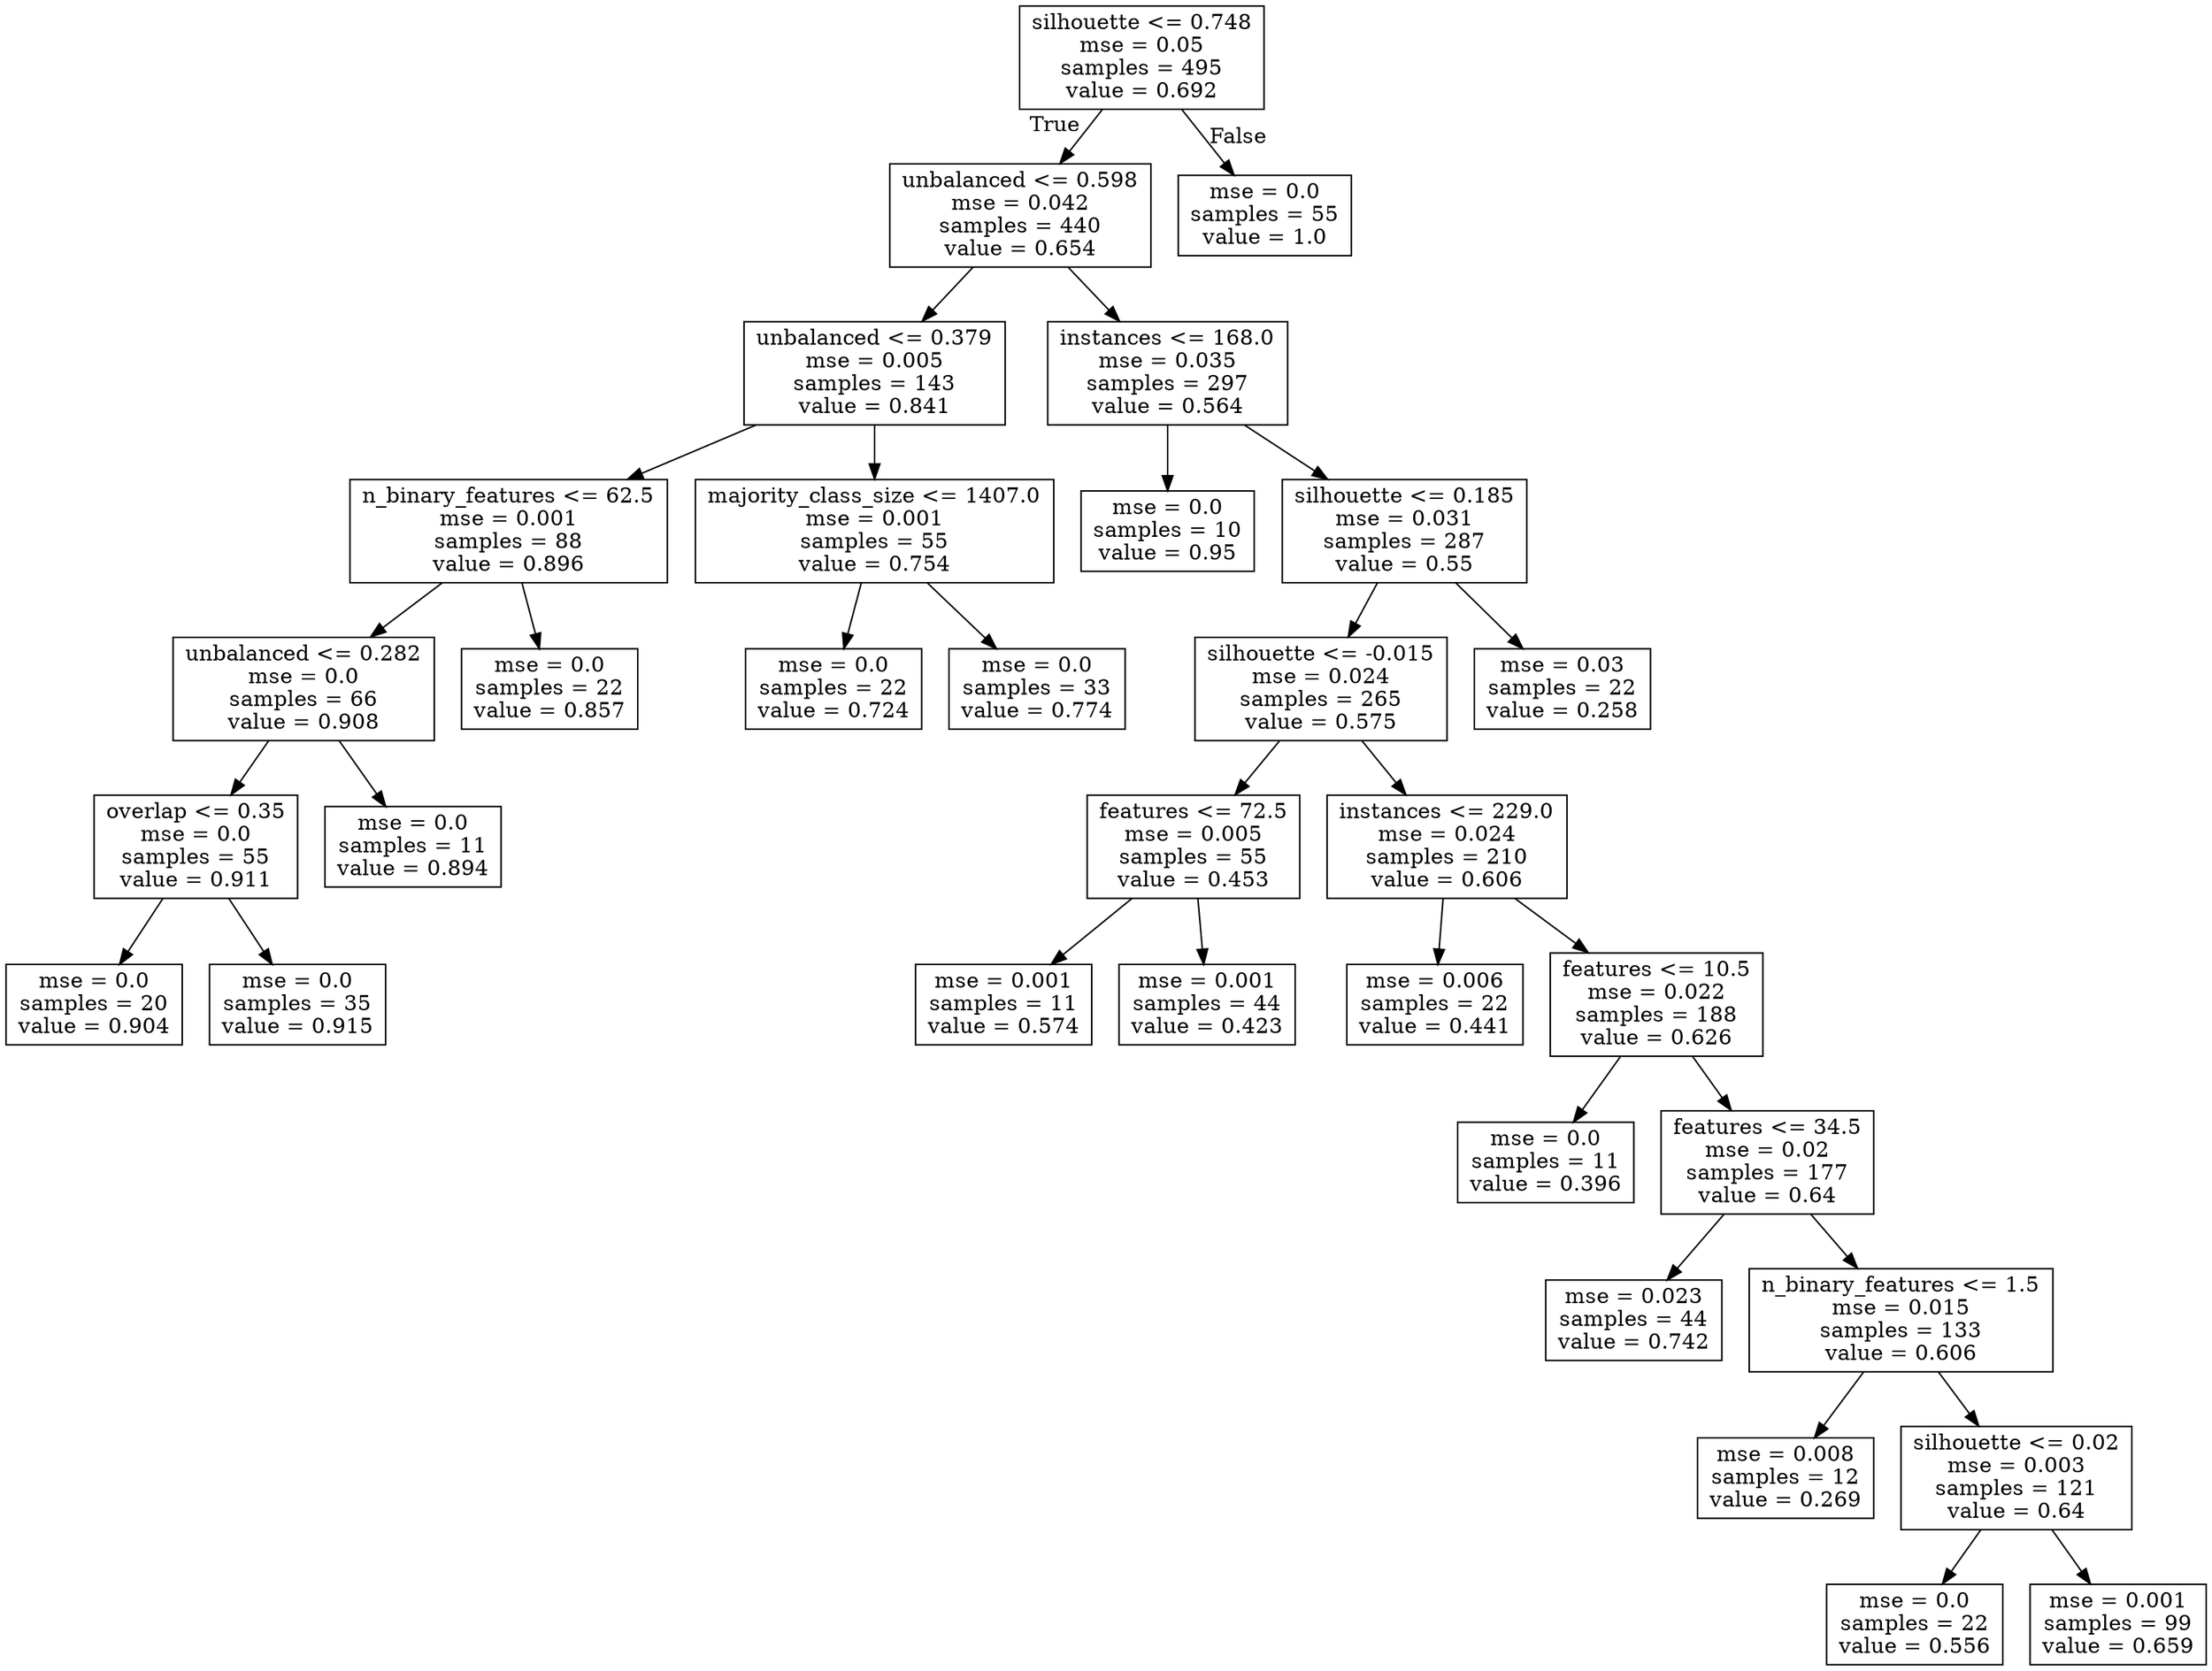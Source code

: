 digraph Tree {
node [shape=box] ;
0 [label="silhouette <= 0.748\nmse = 0.05\nsamples = 495\nvalue = 0.692"] ;
1 [label="unbalanced <= 0.598\nmse = 0.042\nsamples = 440\nvalue = 0.654"] ;
0 -> 1 [labeldistance=2.5, labelangle=45, headlabel="True"] ;
2 [label="unbalanced <= 0.379\nmse = 0.005\nsamples = 143\nvalue = 0.841"] ;
1 -> 2 ;
3 [label="n_binary_features <= 62.5\nmse = 0.001\nsamples = 88\nvalue = 0.896"] ;
2 -> 3 ;
4 [label="unbalanced <= 0.282\nmse = 0.0\nsamples = 66\nvalue = 0.908"] ;
3 -> 4 ;
5 [label="overlap <= 0.35\nmse = 0.0\nsamples = 55\nvalue = 0.911"] ;
4 -> 5 ;
6 [label="mse = 0.0\nsamples = 20\nvalue = 0.904"] ;
5 -> 6 ;
7 [label="mse = 0.0\nsamples = 35\nvalue = 0.915"] ;
5 -> 7 ;
8 [label="mse = 0.0\nsamples = 11\nvalue = 0.894"] ;
4 -> 8 ;
9 [label="mse = 0.0\nsamples = 22\nvalue = 0.857"] ;
3 -> 9 ;
10 [label="majority_class_size <= 1407.0\nmse = 0.001\nsamples = 55\nvalue = 0.754"] ;
2 -> 10 ;
11 [label="mse = 0.0\nsamples = 22\nvalue = 0.724"] ;
10 -> 11 ;
12 [label="mse = 0.0\nsamples = 33\nvalue = 0.774"] ;
10 -> 12 ;
13 [label="instances <= 168.0\nmse = 0.035\nsamples = 297\nvalue = 0.564"] ;
1 -> 13 ;
14 [label="mse = 0.0\nsamples = 10\nvalue = 0.95"] ;
13 -> 14 ;
15 [label="silhouette <= 0.185\nmse = 0.031\nsamples = 287\nvalue = 0.55"] ;
13 -> 15 ;
16 [label="silhouette <= -0.015\nmse = 0.024\nsamples = 265\nvalue = 0.575"] ;
15 -> 16 ;
17 [label="features <= 72.5\nmse = 0.005\nsamples = 55\nvalue = 0.453"] ;
16 -> 17 ;
18 [label="mse = 0.001\nsamples = 11\nvalue = 0.574"] ;
17 -> 18 ;
19 [label="mse = 0.001\nsamples = 44\nvalue = 0.423"] ;
17 -> 19 ;
20 [label="instances <= 229.0\nmse = 0.024\nsamples = 210\nvalue = 0.606"] ;
16 -> 20 ;
21 [label="mse = 0.006\nsamples = 22\nvalue = 0.441"] ;
20 -> 21 ;
22 [label="features <= 10.5\nmse = 0.022\nsamples = 188\nvalue = 0.626"] ;
20 -> 22 ;
23 [label="mse = 0.0\nsamples = 11\nvalue = 0.396"] ;
22 -> 23 ;
24 [label="features <= 34.5\nmse = 0.02\nsamples = 177\nvalue = 0.64"] ;
22 -> 24 ;
25 [label="mse = 0.023\nsamples = 44\nvalue = 0.742"] ;
24 -> 25 ;
26 [label="n_binary_features <= 1.5\nmse = 0.015\nsamples = 133\nvalue = 0.606"] ;
24 -> 26 ;
27 [label="mse = 0.008\nsamples = 12\nvalue = 0.269"] ;
26 -> 27 ;
28 [label="silhouette <= 0.02\nmse = 0.003\nsamples = 121\nvalue = 0.64"] ;
26 -> 28 ;
29 [label="mse = 0.0\nsamples = 22\nvalue = 0.556"] ;
28 -> 29 ;
30 [label="mse = 0.001\nsamples = 99\nvalue = 0.659"] ;
28 -> 30 ;
31 [label="mse = 0.03\nsamples = 22\nvalue = 0.258"] ;
15 -> 31 ;
32 [label="mse = 0.0\nsamples = 55\nvalue = 1.0"] ;
0 -> 32 [labeldistance=2.5, labelangle=-45, headlabel="False"] ;
}